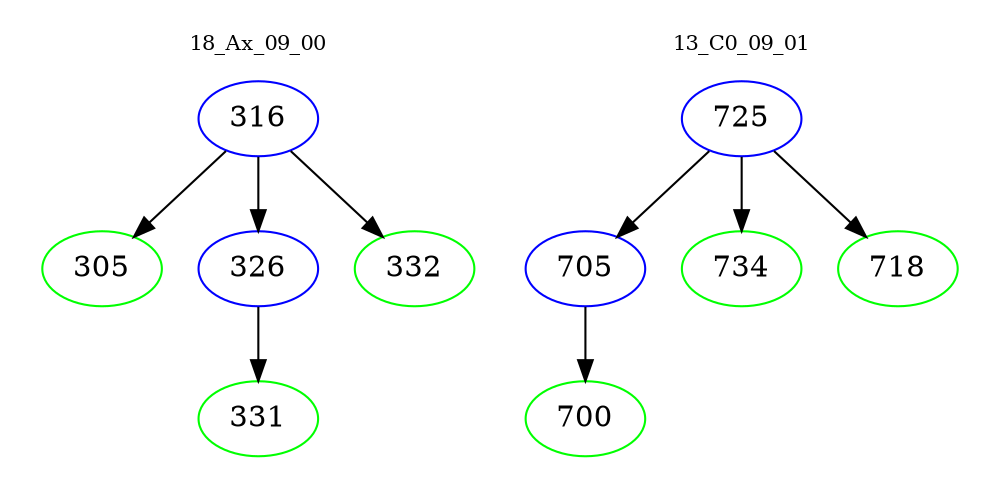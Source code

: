 digraph{
subgraph cluster_0 {
color = white
label = "18_Ax_09_00";
fontsize=10;
T0_316 [label="316", color="blue"]
T0_316 -> T0_305 [color="black"]
T0_305 [label="305", color="green"]
T0_316 -> T0_326 [color="black"]
T0_326 [label="326", color="blue"]
T0_326 -> T0_331 [color="black"]
T0_331 [label="331", color="green"]
T0_316 -> T0_332 [color="black"]
T0_332 [label="332", color="green"]
}
subgraph cluster_1 {
color = white
label = "13_C0_09_01";
fontsize=10;
T1_725 [label="725", color="blue"]
T1_725 -> T1_705 [color="black"]
T1_705 [label="705", color="blue"]
T1_705 -> T1_700 [color="black"]
T1_700 [label="700", color="green"]
T1_725 -> T1_734 [color="black"]
T1_734 [label="734", color="green"]
T1_725 -> T1_718 [color="black"]
T1_718 [label="718", color="green"]
}
}
